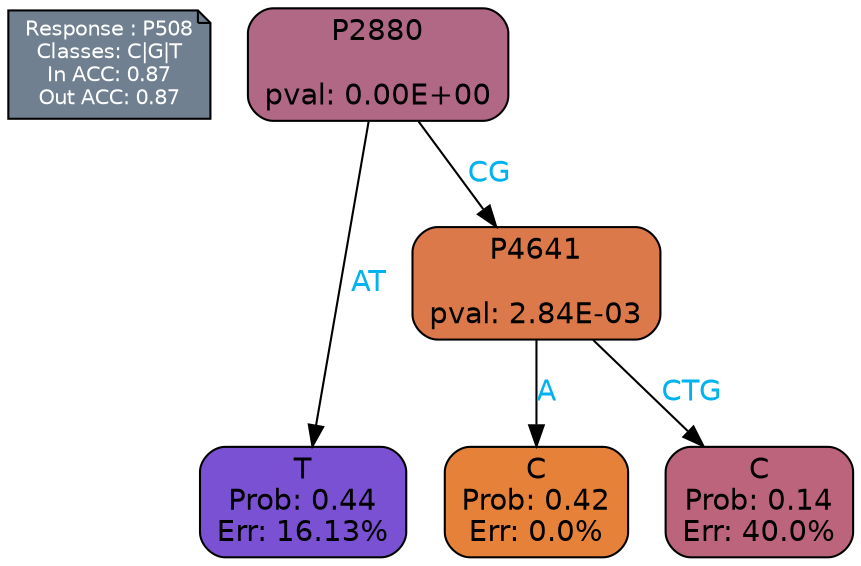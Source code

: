 digraph Tree {
node [shape=box, style="filled, rounded", color="black", fontname=helvetica] ;
graph [ranksep=equally, splines=polylines, bgcolor=transparent, dpi=600] ;
edge [fontname=helvetica] ;
LEGEND [label="Response : P508
Classes: C|G|T
In ACC: 0.87
Out ACC: 0.87
",shape=note,align=left,style=filled,fillcolor="slategray",fontcolor="white",fontsize=10];1 [label="P2880

pval: 0.00E+00", fillcolor="#b16885"] ;
2 [label="T
Prob: 0.44
Err: 16.13%", fillcolor="#7a51d2"] ;
3 [label="P4641

pval: 2.84E-03", fillcolor="#db794a"] ;
4 [label="C
Prob: 0.42
Err: 0.0%", fillcolor="#e58139"] ;
5 [label="C
Prob: 0.14
Err: 40.0%", fillcolor="#bd647d"] ;
1 -> 2 [label="AT",fontcolor=deepskyblue2] ;
1 -> 3 [label="CG",fontcolor=deepskyblue2] ;
3 -> 4 [label="A",fontcolor=deepskyblue2] ;
3 -> 5 [label="CTG",fontcolor=deepskyblue2] ;
{rank = same; 2;4;5;}{rank = same; LEGEND;1;}}